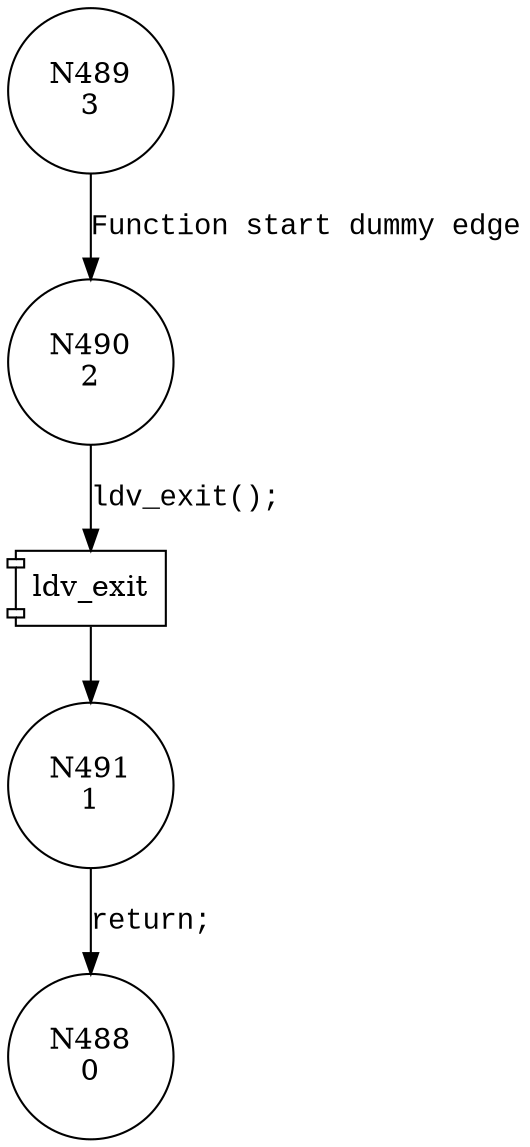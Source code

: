 digraph ldv_exit_11 {
489 [shape="circle" label="N489\n3"]
490 [shape="circle" label="N490\n2"]
491 [shape="circle" label="N491\n1"]
488 [shape="circle" label="N488\n0"]
489 -> 490 [label="Function start dummy edge" fontname="Courier New"]
100070 [shape="component" label="ldv_exit"]
490 -> 100070 [label="ldv_exit();" fontname="Courier New"]
100070 -> 491 [label="" fontname="Courier New"]
491 -> 488 [label="return;" fontname="Courier New"]
}
